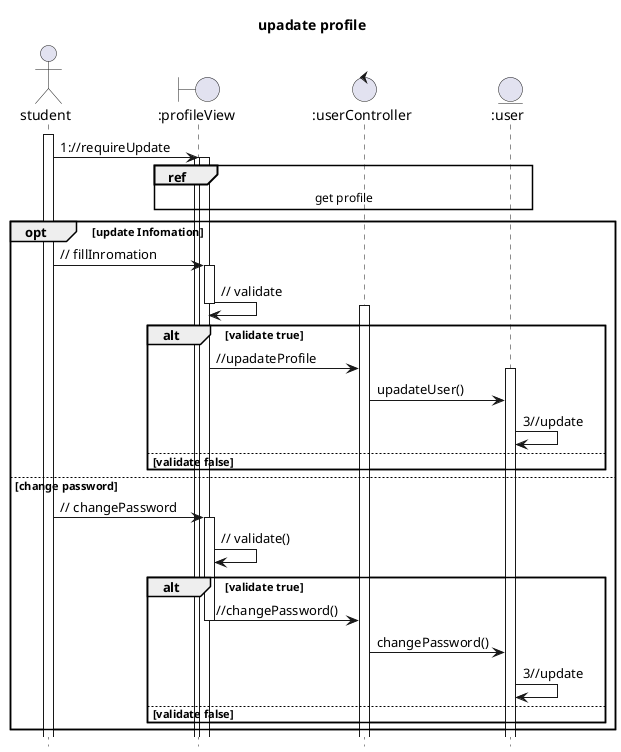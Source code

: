 @startuml
hide footbox
title upadate profile
actor student
boundary ":profileView"
control ":userController"
entity  ":user"
activate student
student ->":profileView" :1://requireUpdate
activate ":profileView"
ref over ":profileView",":userController",":user":get profile
activate ":profileView"
opt update Infomation
    student->":profileView":// fillInromation
    activate ":profileView"
    ":profileView"->":profileView":// validate
    deactivate ":profileView"
    activate ":userController"
   alt validate true
    ":profileView"->":userController"://upadateProfile
    activate ":user"
    ":userController"->":user":upadateUser()
    ":user"->":user":3//update
   else validate false
   end
   

     
  else change password
    student->":profileView":// changePassword
    activate ":profileView"
    ":profileView"->":profileView":// validate()
  
   alt validate true
    ":profileView"->":userController"://changePassword()
    deactivate ":profileView"
    ":userController"->":user":changePassword()
  
    ":user"->":user":3//update
   else validate false
   end
   
  end





@enduml